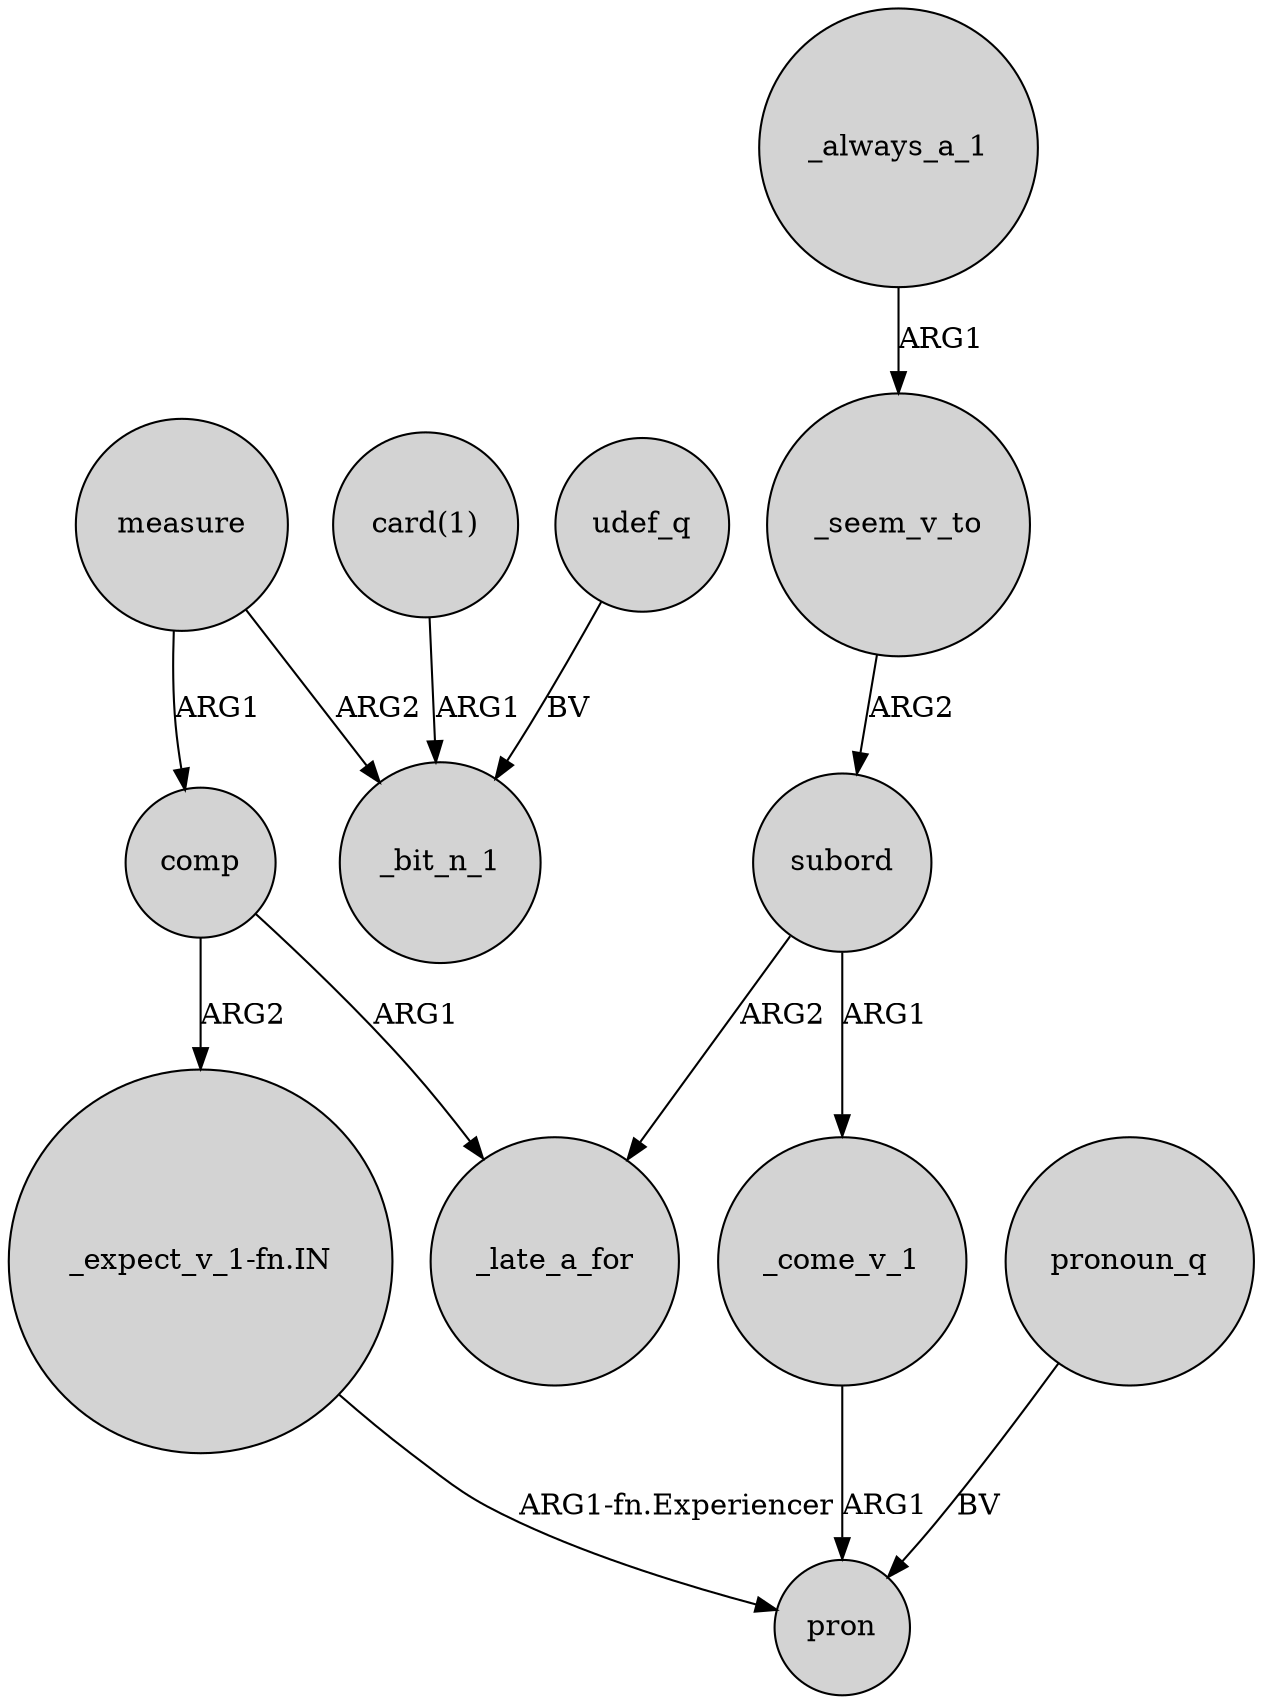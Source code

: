 digraph {
	node [shape=circle style=filled]
	"_expect_v_1-fn.IN" -> pron [label="ARG1-fn.Experiencer"]
	subord -> _come_v_1 [label=ARG1]
	_come_v_1 -> pron [label=ARG1]
	subord -> _late_a_for [label=ARG2]
	measure -> comp [label=ARG1]
	_always_a_1 -> _seem_v_to [label=ARG1]
	comp -> _late_a_for [label=ARG1]
	"card(1)" -> _bit_n_1 [label=ARG1]
	comp -> "_expect_v_1-fn.IN" [label=ARG2]
	_seem_v_to -> subord [label=ARG2]
	udef_q -> _bit_n_1 [label=BV]
	measure -> _bit_n_1 [label=ARG2]
	pronoun_q -> pron [label=BV]
}
